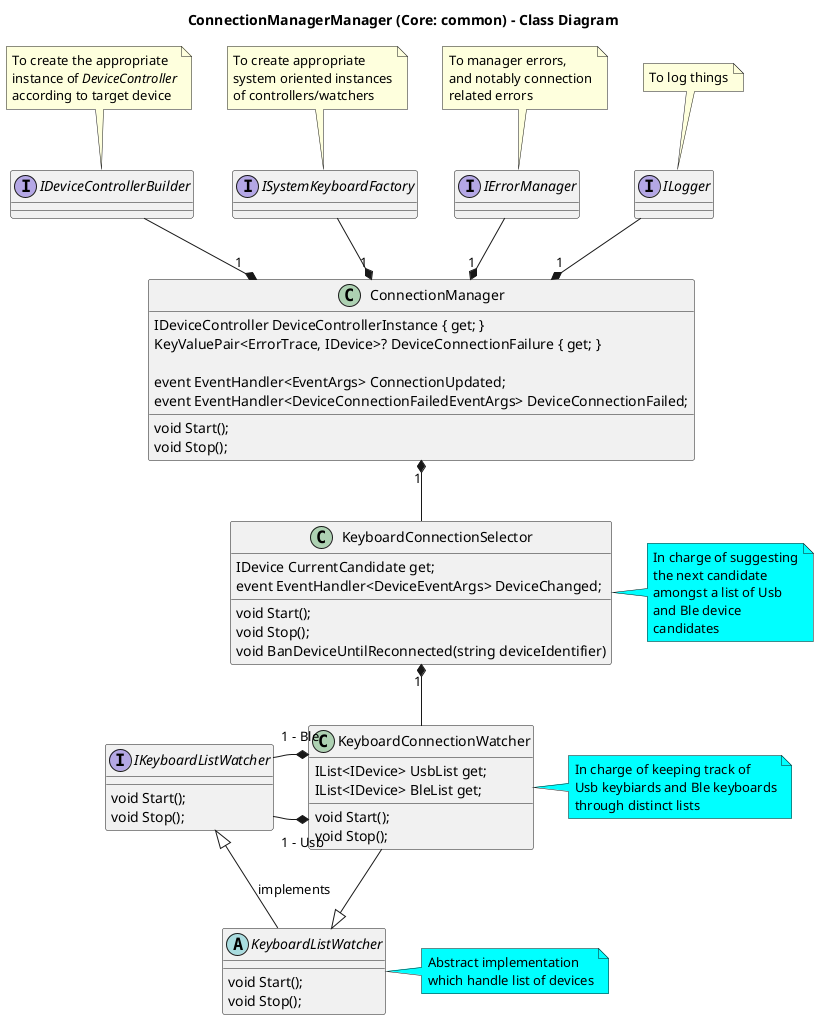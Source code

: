 @startuml

title ConnectionManagerManager (Core: common) - Class Diagram

class ConnectionManager {
    IDeviceController DeviceControllerInstance { get; }
    KeyValuePair<ErrorTrace, IDevice>? DeviceConnectionFailure { get; }

    event EventHandler<EventArgs> ConnectionUpdated;
    event EventHandler<DeviceConnectionFailedEventArgs> DeviceConnectionFailed;

    void Start();
    void Stop();
}

interface ILogger {
}
note top
    To log things
end note
interface IErrorManager {
}
note top
    To manager errors,
    and notably connection
    related errors
end note
interface ISystemKeyboardFactory {
}
note top
    To create appropriate
    system oriented instances
    of controllers/watchers
end note
interface IDeviceControllerBuilder{
}
note top
    To create the appropriate 
    instance of <i>DeviceController</i>
    according to target device
end note
class KeyboardConnectionSelector {
    IDevice CurrentCandidate get;
    event EventHandler<DeviceEventArgs> DeviceChanged;

    void Start();
    void Stop();
    void BanDeviceUntilReconnected(string deviceIdentifier)
}
note right #cyan
    In charge of suggesting
    the next candidate 
    amongst a list of Usb
    and Ble device 
    candidates
end note 
class KeyboardConnectionWatcher {
    IList<IDevice> UsbList get;
    IList<IDevice> BleList get;

    void Start();
    void Stop();
}
note right #cyan
    In charge of keeping track of
    Usb keybiards and Ble keyboards
    through distinct lists
end note 
interface IKeyboardListWatcher {
    void Start();
    void Stop();
}
abstract class KeyboardListWatcher {
    void Start();
    void Stop();
}
note right #cyan
    Abstract implementation
    which handle list of devices
end note 


ConnectionManager "1" *-up- ILogger 
ConnectionManager "1" *-up- IErrorManager
ConnectionManager "1" *-up- ISystemKeyboardFactory
ConnectionManager "1" *-up- IDeviceControllerBuilder
ConnectionManager "1" *-down- KeyboardConnectionSelector
KeyboardConnectionSelector "1" *-down- KeyboardConnectionWatcher
KeyboardConnectionWatcher -down-|> KeyboardListWatcher
KeyboardConnectionWatcher "1 - Usb" *-left- IKeyboardListWatcher
KeyboardConnectionWatcher "1 - Ble" *-left- IKeyboardListWatcher
KeyboardListWatcher --|> IKeyboardListWatcher : implements

@enduml